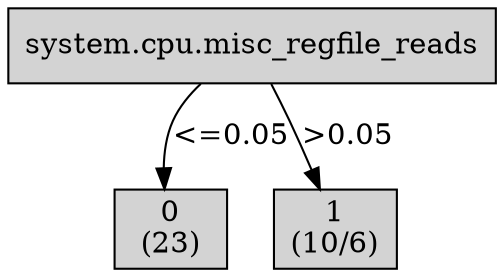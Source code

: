 digraph ID3_Tree {
"0" [shape=box, style=filled, label="system.cpu.misc_regfile_reads
", weight=1]
"1" [shape=box, style=filled, label="0
(23)
", weight=2]
0 -> 1 [ label = "<=0.05"];
"2" [shape=box, style=filled, label="1
(10/6)
", weight=2]
0 -> 2 [ label = ">0.05"];
{rank=same; 0;};
{rank=same; 1;2;};
}
